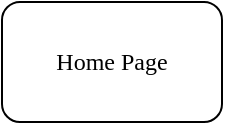 <mxfile version="24.0.2" type="github">
  <diagram name="Page-1" id="Zpo-dkUL1Hhm8NlcQVKT">
    <mxGraphModel dx="1050" dy="557" grid="1" gridSize="10" guides="1" tooltips="1" connect="1" arrows="1" fold="1" page="1" pageScale="1" pageWidth="827" pageHeight="1169" math="0" shadow="0">
      <root>
        <mxCell id="0" />
        <mxCell id="1" parent="0" />
        <mxCell id="ecxdbQ_5ki-3kyfDynnh-1" value="&lt;pre&gt;&lt;font face=&quot;Comic Sans MS&quot;&gt;Home Page&lt;/font&gt;&lt;/pre&gt;" style="rounded=1;whiteSpace=wrap;html=1;" vertex="1" parent="1">
          <mxGeometry x="290" y="70" width="110" height="60" as="geometry" />
        </mxCell>
      </root>
    </mxGraphModel>
  </diagram>
</mxfile>
